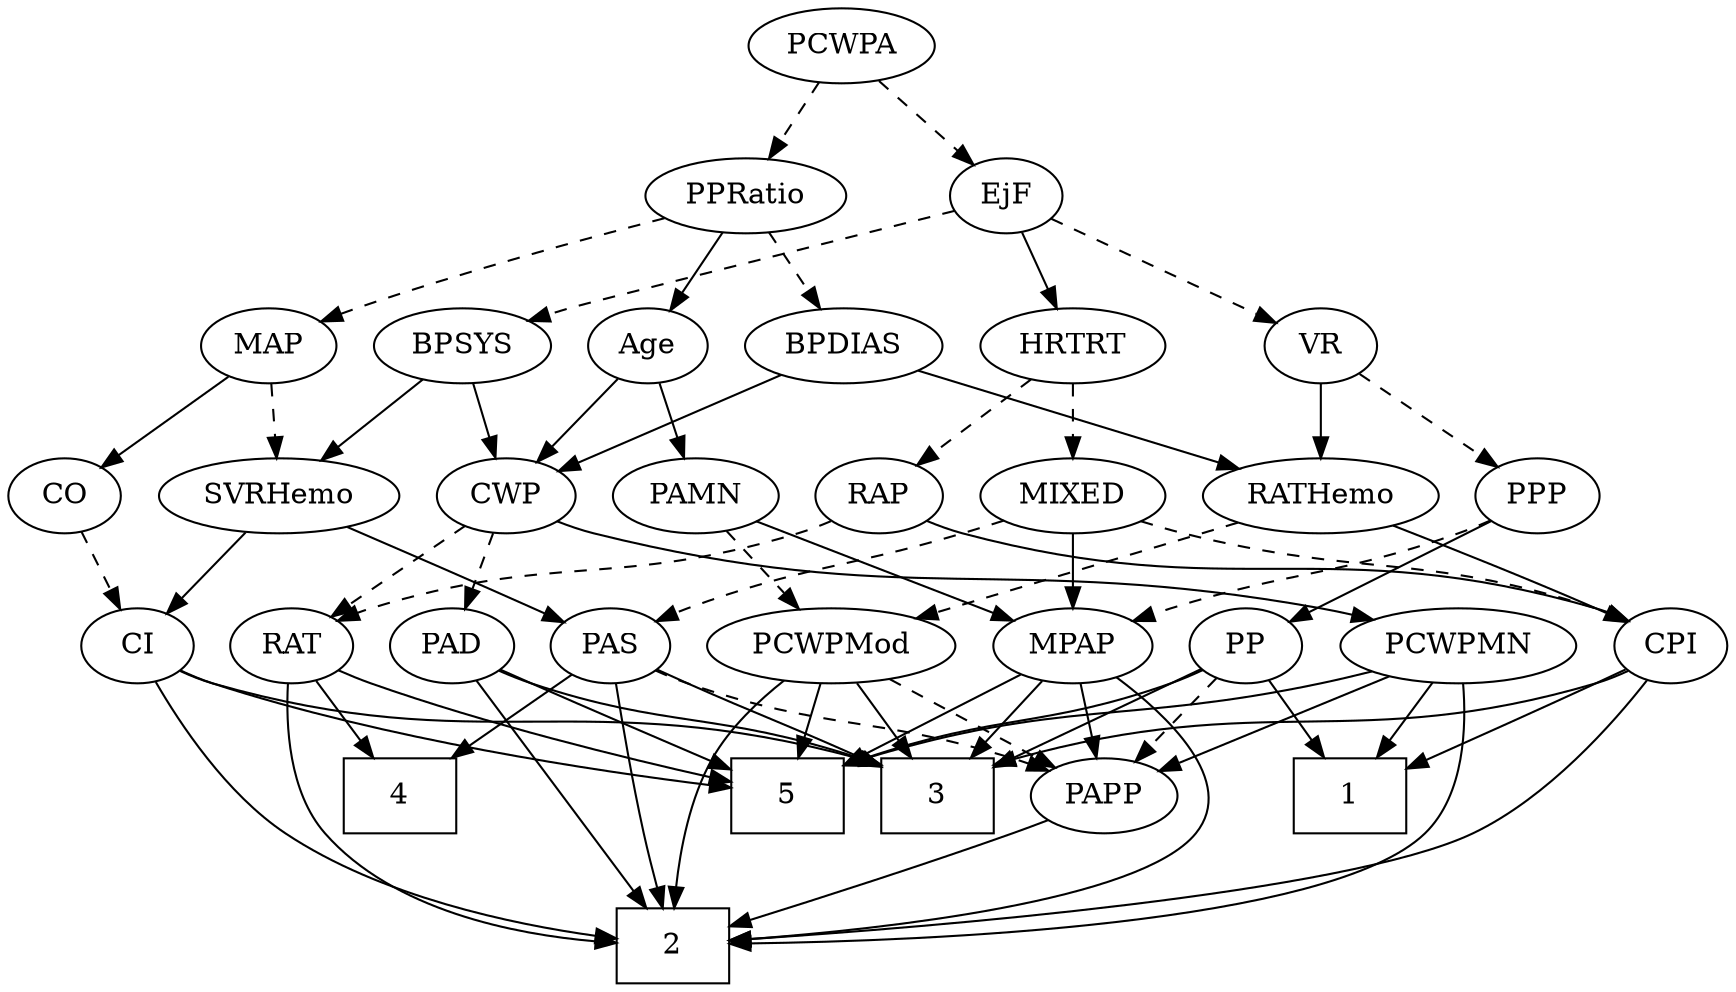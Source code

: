 strict digraph {
	graph [bb="0,0,771,468"];
	node [label="\N"];
	1	[height=0.5,
		pos="620,90",
		shape=box,
		width=0.75];
	2	[height=0.5,
		pos="301,18",
		shape=box,
		width=0.75];
	3	[height=0.5,
		pos="428,90",
		shape=box,
		width=0.75];
	4	[height=0.5,
		pos="170,90",
		shape=box,
		width=0.75];
	5	[height=0.5,
		pos="356,90",
		shape=box,
		width=0.75];
	RAP	[height=0.5,
		pos="388,234",
		width=0.77632];
	CPI	[height=0.5,
		pos="744,162",
		width=0.75];
	RAP -> CPI	[pos="e,723.5,174.04 409.1,221.97 414.19,219.69 419.7,217.52 425,216 546.9,181.13 586.28,215.51 708,180 709.94,179.43 711.91,178.78 713.87,\
178.05",
		style=solid];
	RAT	[height=0.5,
		pos="124,162",
		width=0.75827];
	RAP -> RAT	[pos="e,144.95,173.99 366.83,222.2 361.74,219.91 356.25,217.67 351,216 268.69,189.77 242.17,206.66 160,180 158.13,179.39 156.22,178.71 \
154.32,177.97",
		style=dashed];
	PAS	[height=0.5,
		pos="272,162",
		width=0.75];
	PAS -> 2	[pos="e,296.06,36.09 274.42,143.85 277.06,125.86 281.64,96.813 287,72 288.84,63.497 291.15,54.309 293.36,46.009",
		style=solid];
	PAS -> 3	[pos="e,400.92,103.92 293.26,150.8 298.09,148.53 303.21,146.16 308,144 342.43,128.5 353.43,125.12 391.74,108.04",
		style=solid];
	PAS -> 4	[pos="e,194.97,108.14 253.76,148.49 239.81,138.91 220.18,125.43 203.43,113.94",
		style=solid];
	PAPP	[height=0.5,
		pos="505,90",
		width=0.88464];
	PAS -> PAPP	[pos="e,480.53,101.92 292.62,150.34 297.58,148.04 302.91,145.77 308,144 375.22,120.67 396.23,129.7 464,108 466.29,107.27 468.63,106.46 \
470.98,105.61",
		style=dashed];
	PAD	[height=0.5,
		pos="198,162",
		width=0.79437];
	PAD -> 2	[pos="e,288.57,36.133 209.42,145.26 227.15,120.81 261.48,73.485 282.7,44.229",
		style=solid];
	PAD -> 3	[pos="e,400.74,104.61 220.22,150.2 225.33,147.96 230.79,145.75 236,144 300.56,122.34 322.86,130.53 391.24,107.86",
		style=solid];
	PAD -> 5	[pos="e,328.82,102.96 220.9,150.73 225.88,148.51 231.11,146.17 236,144 263.99,131.56 295.68,117.57 319.47,107.08",
		style=solid];
	PAMN	[height=0.5,
		pos="306,234",
		width=1.011];
	PCWPMod	[height=0.5,
		pos="369,162",
		width=1.4443];
	PAMN -> PCWPMod	[pos="e,354.32,179.31 320.3,217.12 328.32,208.2 338.48,196.91 347.45,186.94",
		style=dashed];
	MPAP	[height=0.5,
		pos="474,162",
		width=0.97491];
	PAMN -> MPAP	[pos="e,447.63,173.99 332.99,221.75 361.57,209.85 406.82,190.99 438.33,177.86",
		style=solid];
	CWP	[height=0.5,
		pos="221,234",
		width=0.84854];
	CWP -> PAD	[pos="e,203.52,179.79 215.43,216.05 212.8,208.06 209.61,198.33 206.67,189.4",
		style=dashed];
	PCWPMN	[height=0.5,
		pos="649,162",
		width=1.3902];
	CWP -> PCWPMN	[pos="e,612.73,174.51 243.86,221.93 249.37,219.65 255.31,217.49 261,216 403.32,178.83 445.69,208.47 590,180 594.18,179.18 598.49,178.2 \
602.79,177.13",
		style=solid];
	CWP -> RAT	[pos="e,141.66,175.75 202.3,219.5 187.39,208.74 166.35,193.56 149.83,181.64",
		style=dashed];
	PCWPMod -> 2	[pos="e,301.98,36.309 350.04,145.18 339.63,135.49 327.38,122.24 320,108 310.03,88.77 305.29,64.613 303.04,46.32",
		style=solid];
	PCWPMod -> 3	[pos="e,413.29,108.45 382.98,144.41 390.05,136.03 398.77,125.68 406.65,116.33",
		style=solid];
	PCWPMod -> 5	[pos="e,359.18,108.1 365.79,143.7 364.35,135.98 362.63,126.71 361.04,118.11",
		style=solid];
	PCWPMod -> PAPP	[pos="e,482.15,102.76 396.85,146.67 418.98,135.28 449.95,119.34 473.08,107.43",
		style=dashed];
	PCWPA	[height=0.5,
		pos="372,450",
		width=1.1555];
	PPRatio	[height=0.5,
		pos="330,378",
		width=1.1013];
	PCWPA -> PPRatio	[pos="e,339.88,395.47 362.05,432.41 356.97,423.95 350.7,413.49 345.05,404.08",
		style=dashed];
	EjF	[height=0.5,
		pos="444,378",
		width=0.75];
	PCWPA -> EjF	[pos="e,429.2,393.39 388.34,433.12 398.22,423.51 410.95,411.13 421.75,400.63",
		style=dashed];
	PCWPMN -> 1	[pos="e,627.16,108.28 641.98,144.05 638.72,136.18 634.76,126.62 631.1,117.79",
		style=solid];
	PCWPMN -> 2	[pos="e,328.21,18.715 656.8,144.02 664.57,124.27 673.1,91.842 656,72 615.27,24.743 421.09,18.986 338.41,18.721",
		style=solid];
	PCWPMN -> 5	[pos="e,383.22,104.75 612.01,149.73 604.75,147.69 597.16,145.68 590,144 505.98,124.31 479.05,134.54 392.88,107.83",
		style=solid];
	PCWPMN -> PAPP	[pos="e,528.63,102.49 620.55,147.17 596.71,135.58 562.67,119.03 537.71,106.9",
		style=solid];
	CO	[height=0.5,
		pos="27,234",
		width=0.75];
	CI	[height=0.5,
		pos="52,162",
		width=0.75];
	CO -> CI	[pos="e,45.944,179.96 32.925,216.41 35.778,208.42 39.271,198.64 42.484,189.64",
		style=dashed];
	CI -> 2	[pos="e,273.99,21.282 59.691,144.63 69.959,124.55 90.03,90.859 117,72 161.64,40.785 224.52,27.816 264,22.524",
		style=solid];
	CI -> 3	[pos="e,400.84,104.94 72.495,149.93 77.452,147.65 82.818,145.49 88,144 215.71,107.34 259.19,143.75 391.18,107.67",
		style=solid];
	CI -> 5	[pos="e,328.81,94.13 72.584,150.22 77.537,147.92 82.879,145.69 88,144 168.07,117.62 266.16,102.32 318.64,95.435",
		style=solid];
	SVRHemo	[height=0.5,
		pos="122,234",
		width=1.3902];
	SVRHemo -> PAS	[pos="e,250.69,173.09 151.55,219.32 174.58,208.65 207.34,193.43 236,180 237.78,179.16 239.62,178.3 241.47,177.43",
		style=solid];
	SVRHemo -> CI	[pos="e,66.717,177.72 105.76,216.76 96.275,207.27 84.172,195.17 73.853,184.85",
		style=solid];
	MIXED	[height=0.5,
		pos="474,234",
		width=1.1193];
	MIXED -> PAS	[pos="e,293.1,173.58 443.47,222.22 437.37,220.12 430.99,217.96 425,216 373.29,199.08 358.73,199.67 308,180 306.16,179.29 304.29,178.52 \
302.41,177.73",
		style=dashed];
	MIXED -> MPAP	[pos="e,474,180.1 474,215.7 474,207.98 474,198.71 474,190.11",
		style=solid];
	MIXED -> CPI	[pos="e,723.42,173.79 504.21,222 510.69,219.85 517.53,217.72 524,216 604.52,194.54 628.83,205.99 708,180 709.92,179.37 711.87,178.66 713.82,\
177.9",
		style=dashed];
	BPSYS	[height=0.5,
		pos="204,306",
		width=1.0471];
	BPSYS -> CWP	[pos="e,216.8,252.28 208.12,288.05 210.01,280.26 212.3,270.82 214.42,262.08",
		style=solid];
	BPSYS -> SVRHemo	[pos="e,140.61,250.89 186.21,289.81 175.16,280.38 160.75,268.08 148.39,257.53",
		style=solid];
	BPDIAS	[height=0.5,
		pos="374,306",
		width=1.1735];
	BPDIAS -> CWP	[pos="e,244.49,245.75 346.29,292.32 320.26,280.41 281.28,262.58 253.72,249.97",
		style=solid];
	RATHemo	[height=0.5,
		pos="582,234",
		width=1.3721];
	BPDIAS -> RATHemo	[pos="e,546.79,246.85 406.04,294.22 441.13,282.41 497.65,263.39 537.14,250.1",
		style=solid];
	HRTRT	[height=0.5,
		pos="474,306",
		width=1.1013];
	HRTRT -> RAP	[pos="e,404.59,248.5 455.34,289.81 442.82,279.62 426.2,266.09 412.6,255.02",
		style=dashed];
	HRTRT -> MIXED	[pos="e,474,252.1 474,287.7 474,279.98 474,270.71 474,262.11",
		style=dashed];
	RATHemo -> PCWPMod	[pos="e,405.48,174.99 546.35,221.28 510.32,209.44 454.49,191.1 415.12,178.16",
		style=dashed];
	RATHemo -> CPI	[pos="e,722.75,173.22 613.75,220.09 639.33,209.58 676.14,194.21 708,180 709.8,179.2 711.64,178.36 713.5,177.51",
		style=solid];
	MAP	[height=0.5,
		pos="118,306",
		width=0.84854];
	MAP -> CO	[pos="e,44.018,248.09 100.02,291.17 86.298,280.61 67.225,265.94 52.013,254.24",
		style=solid];
	MAP -> SVRHemo	[pos="e,121.02,252.1 118.99,287.7 119.43,279.98 119.96,270.71 120.45,262.11",
		style=dashed];
	MPAP -> 2	[pos="e,328.42,20.733 499.99,149.59 516.46,140.82 536.41,126.98 546,108 553.22,93.721 556.05,84.452 546,72 520.36,40.223 400.68,26.555 \
338.59,21.521",
		style=solid];
	MPAP -> 3	[pos="e,439.25,108.12 463.33,144.76 457.86,136.44 451.07,126.1 444.91,116.73",
		style=solid];
	MPAP -> 5	[pos="e,383.07,107.06 451.81,147.83 434.9,137.81 411.28,123.79 391.73,112.19",
		style=solid];
	MPAP -> PAPP	[pos="e,497.56,107.79 481.5,144.05 485.08,135.97 489.45,126.12 493.44,117.11",
		style=solid];
	CPI -> 1	[pos="e,647.27,106.39 724.08,149.75 705.79,139.43 678.24,123.88 656.08,111.37",
		style=solid];
	CPI -> 2	[pos="e,328.2,20.224 736.35,144.71 725.72,124.06 704.42,89.081 675,72 618.17,39.001 421.08,25.186 338.19,20.743",
		style=solid];
	CPI -> 3	[pos="e,455.19,104.85 723.47,150.04 718.52,147.75 713.16,145.56 708,144 606.15,113.18 570.98,138.19 464.98,107.76",
		style=solid];
	PP	[height=0.5,
		pos="554,162",
		width=0.75];
	PP -> 1	[pos="e,603.93,108.04 568,146.15 576.38,137.26 587.24,125.74 596.87,115.53",
		style=solid];
	PP -> 3	[pos="e,455.25,106.14 533.76,149.75 515.05,139.36 486.81,123.67 464.22,111.12",
		style=solid];
	PP -> 5	[pos="e,383.32,104.46 532.93,150.35 528.09,148.1 522.92,145.85 518,144 466.36,124.58 448.41,128.05 392.94,108.03",
		style=solid];
	PP -> PAPP	[pos="e,516.18,106.98 543.13,145.46 536.93,136.62 529.04,125.34 522.04,115.34",
		style=dashed];
	PPP	[height=0.5,
		pos="676,234",
		width=0.75];
	PPP -> MPAP	[pos="e,500.86,173.78 654.92,222.38 650.08,220.13 644.91,217.87 640,216 587.17,195.87 571.52,198.2 518,180 515.47,179.14 512.87,178.22 \
510.26,177.28",
		style=dashed];
	PPP -> PP	[pos="e,573.86,174.4 656.13,221.6 636.19,210.16 605.27,192.42 582.68,179.46",
		style=solid];
	PAPP -> 2	[pos="e,328.05,27.08 480.41,78.435 475.03,76.229 469.35,73.975 464,72 421.12,56.167 371.01,40.252 337.79,30.055",
		style=solid];
	VR	[height=0.5,
		pos="582,306",
		width=0.75];
	VR -> RATHemo	[pos="e,582,252.1 582,287.7 582,279.98 582,270.71 582,262.11",
		style=solid];
	VR -> PPP	[pos="e,658.72,247.87 599.68,291.83 613.95,281.21 634.22,266.11 650.29,254.15",
		style=dashed];
	RAT -> 2	[pos="e,273.83,19.096 120.85,143.84 118.29,124.21 117.42,92.185 134,72 165.5,33.65 224.69,22.655 263.47,19.724",
		style=solid];
	RAT -> 4	[pos="e,158.64,108.29 134.44,145.12 139.96,136.72 146.87,126.2 153.13,116.67",
		style=solid];
	RAT -> 5	[pos="e,328.9,96.727 145.05,150.3 149.89,148.05 155.07,145.81 160,144 214.17,124.06 279.23,107.95 319.09,98.921",
		style=solid];
	PPRatio -> BPDIAS	[pos="e,363.65,323.47 340.43,360.41 345.74,351.95 352.32,341.49 358.24,332.08",
		style=dashed];
	PPRatio -> MAP	[pos="e,141.33,317.69 296.78,368.04 261.68,358.29 204.88,341.7 157,324 154.92,323.23 152.79,322.41 150.65,321.55",
		style=dashed];
	Age	[height=0.5,
		pos="287,306",
		width=0.75];
	PPRatio -> Age	[pos="e,296.82,322.99 319.81,360.41 314.54,351.83 308,341.19 302.15,331.67",
		style=solid];
	Age -> PAMN	[pos="e,301.31,252.28 291.6,288.05 293.71,280.26 296.28,270.82 298.65,262.08",
		style=solid];
	Age -> CWP	[pos="e,235.43,250.31 273,290.15 264.11,280.72 252.43,268.33 242.39,257.69",
		style=solid];
	EjF -> BPSYS	[pos="e,232.71,317.79 419.11,370.43 374.5,358.6 282.63,334.05 251,324 248.12,323.08 245.15,322.1 242.17,321.09",
		style=dashed];
	EjF -> HRTRT	[pos="e,466.73,323.96 451.11,360.41 454.57,352.34 458.82,342.43 462.71,333.35",
		style=solid];
	EjF -> VR	[pos="e,560.84,317.73 464.96,366.37 488.06,354.65 525.42,335.7 551.71,322.37",
		style=dashed];
}
